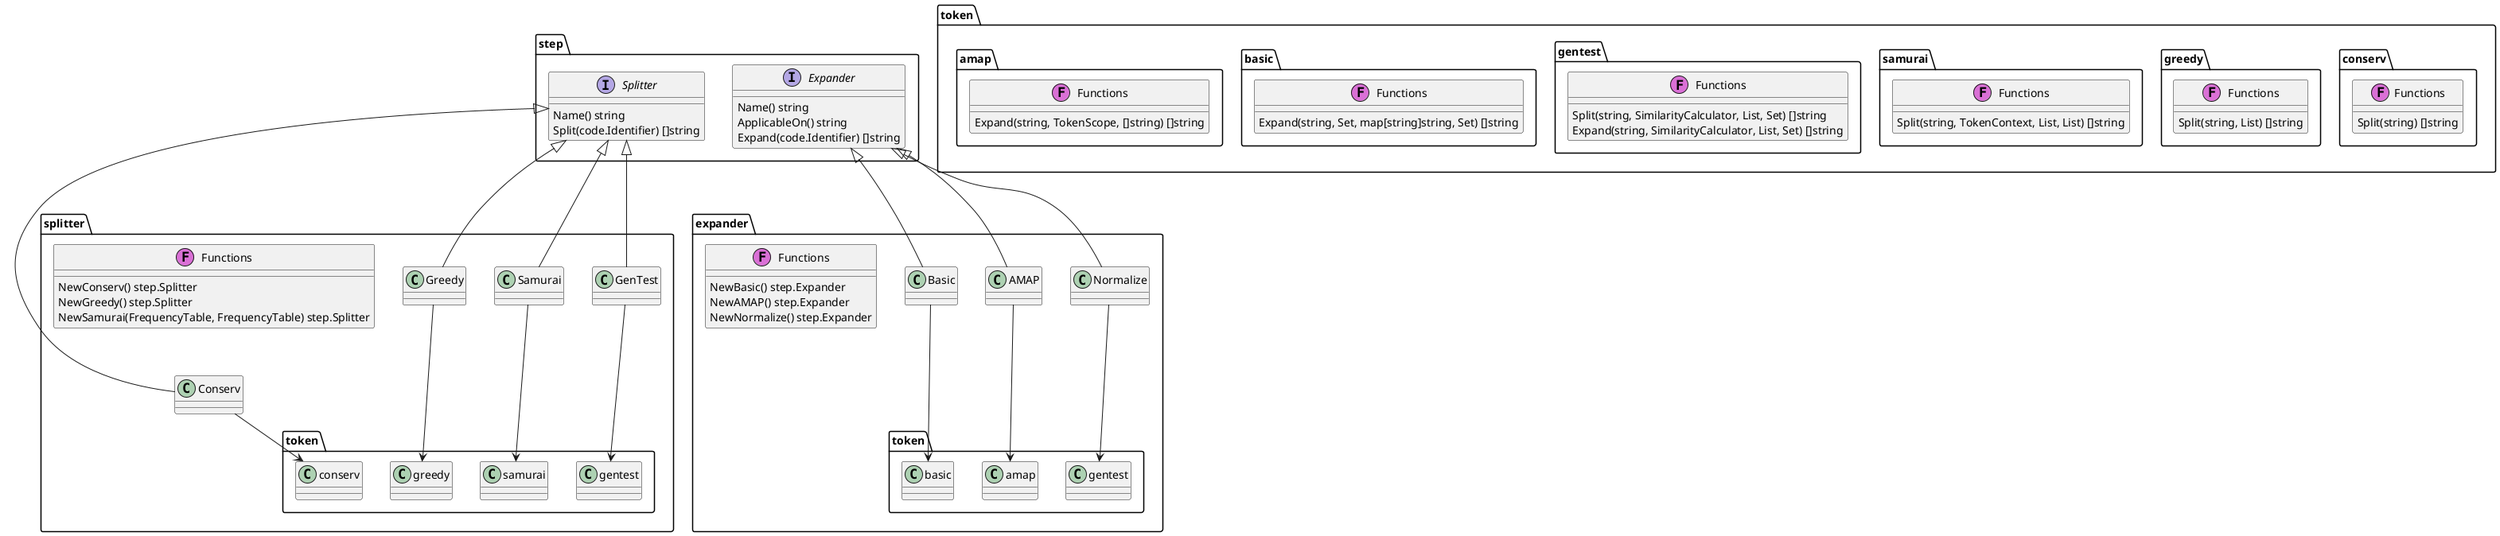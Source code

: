 @@startuml Pipeline Class Diagram

package step {
    interface Splitter {
        Name() string
        Split(code.Identifier) []string
    }

    interface Expander {
        Name() string
        ApplicableOn() string
        Expand(code.Identifier) []string
    }
}

package splitter {
    Splitter <|--- Conserv
    Splitter <|--- Greedy
    Splitter <|--- Samurai
    Splitter <|--- GenTest

    class splitter.Functions <<(F, orchid)>> {
        NewConserv() step.Splitter
        NewGreedy() step.Splitter
        NewSamurai(FrequencyTable, FrequencyTable) step.Splitter
    }

    class Conserv
    Conserv --> token.conserv

    class Greedy
    Greedy ---> token.greedy

    class Samurai
    Samurai ---> token.samurai

    class GenTest
    GenTest ---> token.gentest
}

package expander {
    Expander <|--- Basic
    Expander <|--- AMAP
    Expander <|--- Normalize

    class expander.Functions <<(F, orchid)>> {
        NewBasic() step.Expander
        NewAMAP() step.Expander
        NewNormalize() step.Expander
    }

    class Basic
    Basic ---> token.basic

    class AMAP
    AMAP ---> token.amap

    class Normalize
    Normalize ---> token.gentest
}

package token.conserv {
    class Functions <<(F, orchid)>> {
        Split(string) []string
    }
}

package token.greedy {
    class token.greedy.Functions <<(F, orchid)>> {
        Split(string, List) []string
    }
}

package token.samurai {
    class token.samurai.Functions <<(F, orchid)>> {
        Split(string, TokenContext, List, List) []string
    }
}

package token.gentest {
    class token.gentest.Functions <<(F, orchid)>> {
        Split(string, SimilarityCalculator, List, Set) []string
        Expand(string, SimilarityCalculator, List, Set) []string
    }
}

package token.basic {
    class token.basic.Functions <<(F, orchid)>> {
        Expand(string, Set, map[string]string, Set) []string
    }
}

package token.amap {
    class token.amap.Functions <<(F, orchid)>>  {
        Expand(string, TokenScope, []string) []string
    }
}

@@enduml